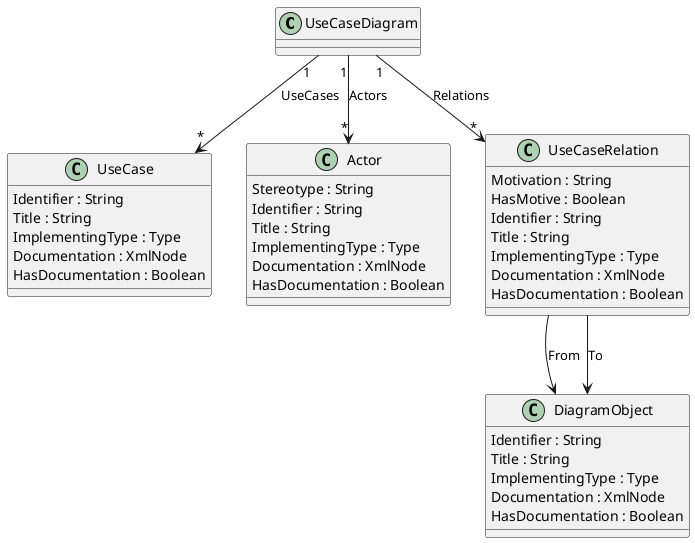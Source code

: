 @startuml
class UseCaseDiagram {
}

class UseCase {
	Identifier : String
	Title : String
	ImplementingType : Type
	Documentation : XmlNode
	HasDocumentation : Boolean
}

class Actor {
	Stereotype : String
	Identifier : String
	Title : String
	ImplementingType : Type
	Documentation : XmlNode
	HasDocumentation : Boolean
}

class UseCaseRelation {
	Motivation : String
	HasMotive : Boolean
	Identifier : String
	Title : String
	ImplementingType : Type
	Documentation : XmlNode
	HasDocumentation : Boolean
}

class DiagramObject {
	Identifier : String
	Title : String
	ImplementingType : Type
	Documentation : XmlNode
	HasDocumentation : Boolean
}


UseCaseDiagram "1" --> "*" UseCase : UseCases
UseCaseDiagram "1" --> "*" Actor : Actors
UseCaseDiagram "1" --> "*" UseCaseRelation : Relations
UseCaseRelation --> DiagramObject : From
UseCaseRelation --> DiagramObject : To
